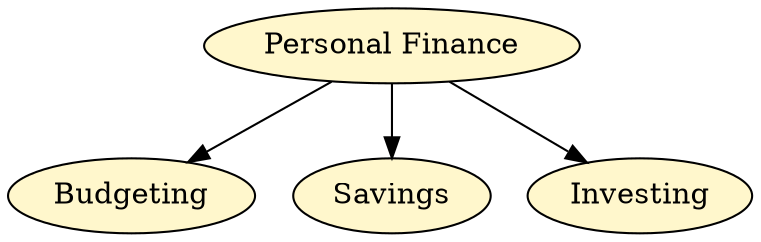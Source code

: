 // personal_finance
digraph {
	rankdir=TB
	root [label="Personal Finance" fillcolor="#FFF7CC" style=filled]
	B [label=Budgeting fillcolor="#FFF7CC" style=filled]
	root -> B
	S [label=Savings fillcolor="#FFF7CC" style=filled]
	root -> S
	I [label=Investing fillcolor="#FFF7CC" style=filled]
	root -> I
}
